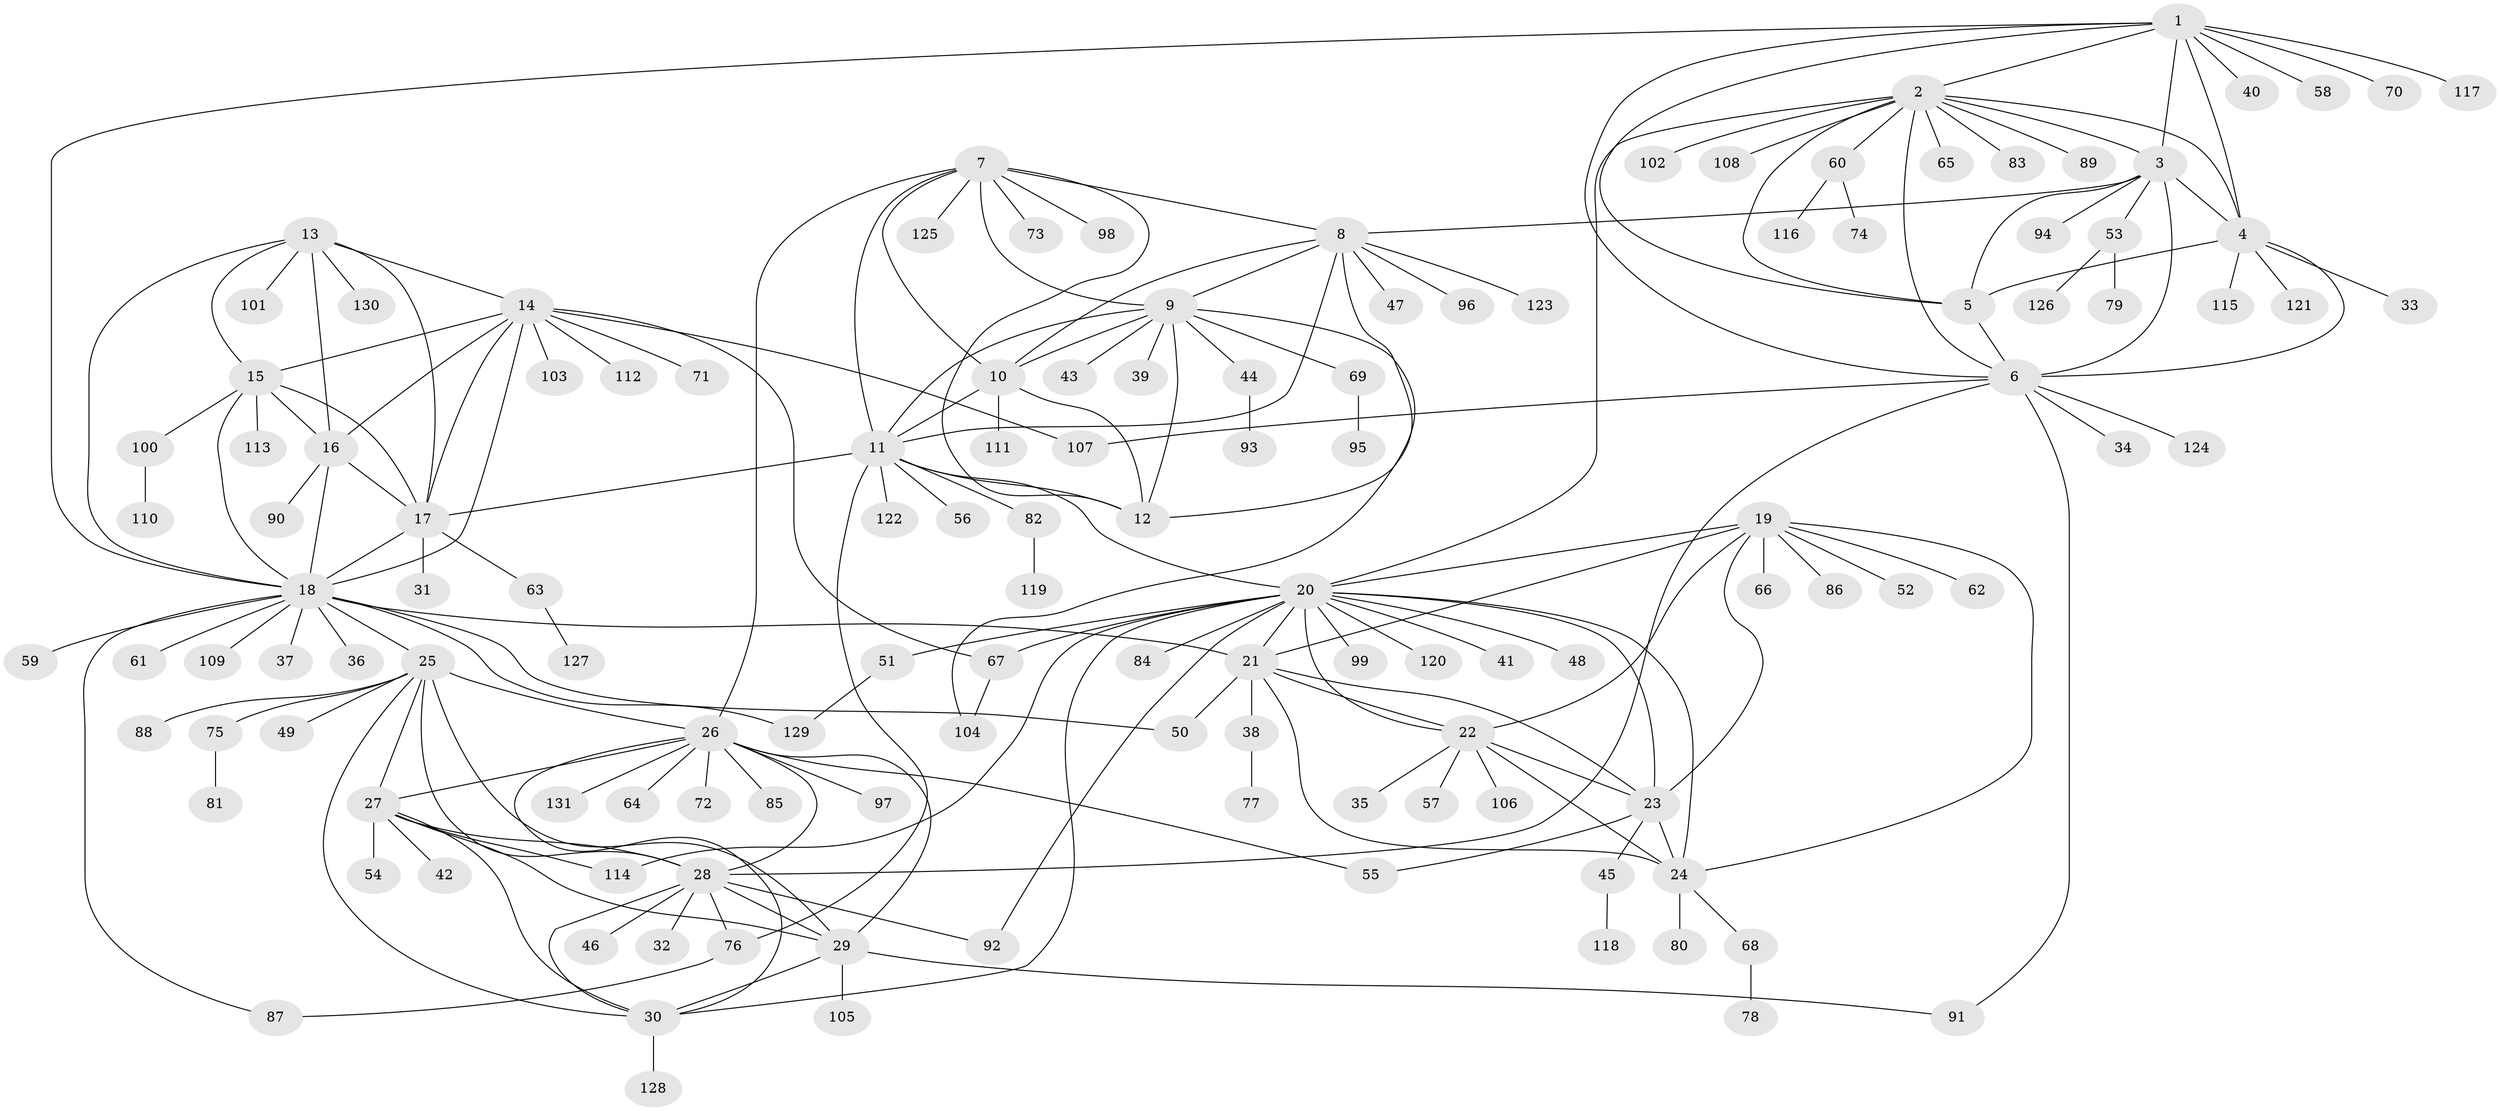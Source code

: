 // Generated by graph-tools (version 1.1) at 2025/15/03/09/25 04:15:43]
// undirected, 131 vertices, 197 edges
graph export_dot {
graph [start="1"]
  node [color=gray90,style=filled];
  1;
  2;
  3;
  4;
  5;
  6;
  7;
  8;
  9;
  10;
  11;
  12;
  13;
  14;
  15;
  16;
  17;
  18;
  19;
  20;
  21;
  22;
  23;
  24;
  25;
  26;
  27;
  28;
  29;
  30;
  31;
  32;
  33;
  34;
  35;
  36;
  37;
  38;
  39;
  40;
  41;
  42;
  43;
  44;
  45;
  46;
  47;
  48;
  49;
  50;
  51;
  52;
  53;
  54;
  55;
  56;
  57;
  58;
  59;
  60;
  61;
  62;
  63;
  64;
  65;
  66;
  67;
  68;
  69;
  70;
  71;
  72;
  73;
  74;
  75;
  76;
  77;
  78;
  79;
  80;
  81;
  82;
  83;
  84;
  85;
  86;
  87;
  88;
  89;
  90;
  91;
  92;
  93;
  94;
  95;
  96;
  97;
  98;
  99;
  100;
  101;
  102;
  103;
  104;
  105;
  106;
  107;
  108;
  109;
  110;
  111;
  112;
  113;
  114;
  115;
  116;
  117;
  118;
  119;
  120;
  121;
  122;
  123;
  124;
  125;
  126;
  127;
  128;
  129;
  130;
  131;
  1 -- 2;
  1 -- 3;
  1 -- 4;
  1 -- 5;
  1 -- 6;
  1 -- 18;
  1 -- 40;
  1 -- 58;
  1 -- 70;
  1 -- 117;
  2 -- 3;
  2 -- 4;
  2 -- 5;
  2 -- 6;
  2 -- 20;
  2 -- 60;
  2 -- 65;
  2 -- 83;
  2 -- 89;
  2 -- 102;
  2 -- 108;
  3 -- 4;
  3 -- 5;
  3 -- 6;
  3 -- 8;
  3 -- 53;
  3 -- 94;
  4 -- 5;
  4 -- 6;
  4 -- 33;
  4 -- 115;
  4 -- 121;
  5 -- 6;
  6 -- 28;
  6 -- 34;
  6 -- 91;
  6 -- 107;
  6 -- 124;
  7 -- 8;
  7 -- 9;
  7 -- 10;
  7 -- 11;
  7 -- 12;
  7 -- 26;
  7 -- 73;
  7 -- 98;
  7 -- 125;
  8 -- 9;
  8 -- 10;
  8 -- 11;
  8 -- 12;
  8 -- 47;
  8 -- 96;
  8 -- 123;
  9 -- 10;
  9 -- 11;
  9 -- 12;
  9 -- 39;
  9 -- 43;
  9 -- 44;
  9 -- 69;
  9 -- 104;
  10 -- 11;
  10 -- 12;
  10 -- 111;
  11 -- 12;
  11 -- 17;
  11 -- 20;
  11 -- 56;
  11 -- 76;
  11 -- 82;
  11 -- 122;
  13 -- 14;
  13 -- 15;
  13 -- 16;
  13 -- 17;
  13 -- 18;
  13 -- 101;
  13 -- 130;
  14 -- 15;
  14 -- 16;
  14 -- 17;
  14 -- 18;
  14 -- 67;
  14 -- 71;
  14 -- 103;
  14 -- 107;
  14 -- 112;
  15 -- 16;
  15 -- 17;
  15 -- 18;
  15 -- 100;
  15 -- 113;
  16 -- 17;
  16 -- 18;
  16 -- 90;
  17 -- 18;
  17 -- 31;
  17 -- 63;
  18 -- 21;
  18 -- 25;
  18 -- 36;
  18 -- 37;
  18 -- 50;
  18 -- 59;
  18 -- 61;
  18 -- 87;
  18 -- 109;
  18 -- 129;
  19 -- 20;
  19 -- 21;
  19 -- 22;
  19 -- 23;
  19 -- 24;
  19 -- 52;
  19 -- 62;
  19 -- 66;
  19 -- 86;
  20 -- 21;
  20 -- 22;
  20 -- 23;
  20 -- 24;
  20 -- 30;
  20 -- 41;
  20 -- 48;
  20 -- 51;
  20 -- 67;
  20 -- 84;
  20 -- 92;
  20 -- 99;
  20 -- 114;
  20 -- 120;
  21 -- 22;
  21 -- 23;
  21 -- 24;
  21 -- 38;
  21 -- 50;
  22 -- 23;
  22 -- 24;
  22 -- 35;
  22 -- 57;
  22 -- 106;
  23 -- 24;
  23 -- 45;
  23 -- 55;
  24 -- 68;
  24 -- 80;
  25 -- 26;
  25 -- 27;
  25 -- 28;
  25 -- 29;
  25 -- 30;
  25 -- 49;
  25 -- 75;
  25 -- 88;
  26 -- 27;
  26 -- 28;
  26 -- 29;
  26 -- 30;
  26 -- 55;
  26 -- 64;
  26 -- 72;
  26 -- 85;
  26 -- 97;
  26 -- 131;
  27 -- 28;
  27 -- 29;
  27 -- 30;
  27 -- 42;
  27 -- 54;
  27 -- 114;
  28 -- 29;
  28 -- 30;
  28 -- 32;
  28 -- 46;
  28 -- 76;
  28 -- 92;
  29 -- 30;
  29 -- 91;
  29 -- 105;
  30 -- 128;
  38 -- 77;
  44 -- 93;
  45 -- 118;
  51 -- 129;
  53 -- 79;
  53 -- 126;
  60 -- 74;
  60 -- 116;
  63 -- 127;
  67 -- 104;
  68 -- 78;
  69 -- 95;
  75 -- 81;
  76 -- 87;
  82 -- 119;
  100 -- 110;
}
